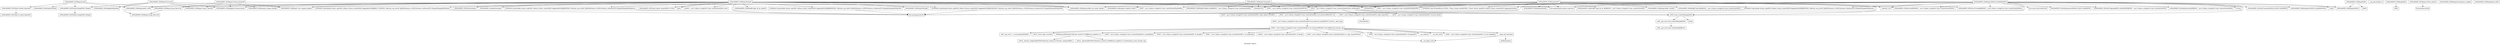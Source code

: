digraph "Call graph: respa.ll" {
	label="Call graph: respa.ll";

	Node0x5588322ca290 [shape=record,label="{_ZN9LAMMPS_NS9Integrate6ev_setEl}"];
	Node0x5588322caac0 [shape=record,label="{_ZN9LAMMPS_NS5Respa13copy_f_flevelEi}"];
	Node0x55883232e690 [shape=record,label="{_ZN9LAMMPS_NS5RespaC2EPNS_6LAMMPSEiPPc}"];
	Node0x55883232e690 -> Node0x55883229df10;
	Node0x55883232e690 -> Node0x5588323a5140;
	Node0x55883232e690 -> Node0x55883234ba90;
	Node0x55883232e690 -> Node0x5588322f34c0;
	Node0x55883232e690 -> Node0x55883229a190;
	Node0x55883232e690 -> Node0x558832331430;
	Node0x55883232e690 -> Node0x558832296640;
	Node0x55883232e690 -> Node0x55883229d900;
	Node0x55883232e690 -> Node0x55883229bb90;
	Node0x55883232e690 -> Node0x5588322b2b50;
	Node0x55883232e690 -> Node0x5588322961b0;
	Node0x55883232e690 -> Node0x5588322ffba0;
	Node0x55883232e690 -> Node0x55883229d880;
	Node0x55883232e690 -> Node0x55883229c050;
	Node0x55883232e690 -> Node0x558832413f50;
	Node0x55883232e690 -> Node0x5588324141f0;
	Node0x55883232e690 -> Node0x55883229db80;
	Node0x55883232e690 -> Node0x5588322962b0;
	Node0x55883232e690 -> Node0x5588322957e0;
	Node0x55883232e690 -> Node0x558832296a10;
	Node0x55883232e690 -> Node0x55883229bfa0;
	Node0x55883232e690 -> Node0x558832295d60;
	Node0x55883232e690 -> Node0x55883229d800;
	Node0x55883229df10 [shape=record,label="{_ZN9LAMMPS_NS9IntegrateC2EPNS_6LAMMPSEiPPc}"];
	Node0x558832331430 [shape=record,label="{_ZN9LAMMPS_NS5Error3allERKNSt7__cxx1112basic_stringIcSt11char_traitsIcESaIcEEEiS8_}"];
	Node0x5588323a5140 [shape=record,label="{_ZNSaIcEC1Ev}"];
	Node0x55883234ba90 [shape=record,label="{_ZNSt7__cxx1112basic_stringIcSt11char_traitsIcESaIcEEC2IS3_EEPKcRKS3_}"];
	Node0x55883234ba90 -> Node0x5588322f1060;
	Node0x55883234ba90 -> Node0x558832369f40;
	Node0x55883234ba90 -> Node0x5588322957e0;
	Node0x55883234ba90 -> Node0x55883233fb90;
	Node0x55883234ba90 -> Node0x5588323a8980;
	Node0x5588322e1040 [shape=record,label="{__gxx_personality_v0}"];
	Node0x558832296640 [shape=record,label="{_ZNSt7__cxx1112basic_stringIcSt11char_traitsIcESaIcEED1Ev}"];
	Node0x55883229d900 [shape=record,label="{_ZNSaIcED1Ev}"];
	Node0x5588322961b0 [shape=record,label="{_ZN9LAMMPS_NS5utils8inumericEPKciS2_bPNS_6LAMMPSE}"];
	Node0x55883229bb90 [shape=record,label="{llvm.umul.with.overflow.i64}"];
	Node0x55883229a190 [shape=record,label="{_Znam}"];
	Node0x558832295d60 [shape=record,label="{strcmp}"];
	Node0x55883229d800 [shape=record,label="{_ZN9LAMMPS_NS5utils7numericEPKciS2_bPNS_6LAMMPSE}"];
	Node0x55883229bfa0 [shape=record,label="{_ZN9LAMMPS_NS5utils8strmatchERKNSt7__cxx1112basic_stringIcSt11char_traitsIcESaIcEEES8_}"];
	Node0x558832296a10 [shape=record,label="{__dynamic_cast}"];
	Node0x5588322b4c90 [shape=record,label="{_ZN9LAMMPS_NS5Respa5setupEi}"];
	Node0x5588322b4c90 -> Node0x5588323a5140;
	Node0x5588322b4c90 -> Node0x55883234ba90;
	Node0x5588322b4c90 -> Node0x55883229d900;
	Node0x5588322b4c90 -> Node0x5588322957e0;
	Node0x5588322b4c90 -> Node0x5588322962b0;
	Node0x5588322b4c90 -> Node0x55883229db80;
	Node0x5588322b4c90 -> Node0x5588322b69b0;
	Node0x5588322b4c90 -> Node0x558832413f50;
	Node0x5588322b4c90 -> Node0x55883229c050;
	Node0x5588322b4c90 -> Node0x558832296640;
	Node0x5588322b4c90 -> Node0x5588322cd060;
	Node0x5588322b4c90 -> Node0x5588322cc140;
	Node0x5588322b4c90 -> Node0x5588322b73d0;
	Node0x5588322b4c90 -> Node0x5588322caac0;
	Node0x5588322b4c90 -> Node0x5588322aff40;
	Node0x5588322b4c90 -> Node0x5588322ca290;
	Node0x5588322b4c90 -> Node0x55883229d880;
	Node0x5588322b4c90 -> Node0x5588322c7db0;
	Node0x5588322b4c90 -> Node0x5588322c7580;
	Node0x5588322b4c90 -> Node0x5588322c6050;
	Node0x5588322b4c90 -> Node0x5588322b9400;
	Node0x5588322b4c90 -> Node0x5588322c4740;
	Node0x5588322b4c90 -> Node0x5588322c3eb0;
	Node0x5588322b4c90 -> Node0x5588322bfa30;
	Node0x5588322b4c90 -> Node0x5588322bebb0;
	Node0x5588322b4c90 -> Node0x5588322bc2b0;
	Node0x5588322b4c90 -> Node0x5588322bb440;
	Node0x5588322b4c90 -> Node0x5588322ba5c0;
	Node0x558832413f50 [shape=record,label="{_ZN3fmt6v9_lmp7vformatB5cxx11ENS0_17basic_string_viewIcEENS0_17basic_format_argsINS0_20basic_format_contextINS0_8appenderEcEEEE}"];
	Node0x55883229c050 [shape=record,label="{_ZNSt7__cxx1112basic_stringIcSt11char_traitsIcESaIcEEpLERKS4_}"];
	Node0x55883229d880 [shape=record,label="{_ZNSt7__cxx1112basic_stringIcSt11char_traitsIcESaIcEEpLEPKc}"];
	Node0x5588322ffba0 [shape=record,label="{_ZN9LAMMPS_NS5utils7logmesgEPNS_6LAMMPSERKNSt7__cxx1112basic_stringIcSt11char_traitsIcESaIcEEE}"];
	Node0x5588322b2b50 [shape=record,label="{_ZN9LAMMPS_NS5Error7warningERKNSt7__cxx1112basic_stringIcSt11char_traitsIcESaIcEEEiS8_}"];
	Node0x5588322f34c0 [shape=record,label="{_ZN9LAMMPS_NS9IntegrateD2Ev}"];
	Node0x55883229c690 [shape=record,label="{_ZN9LAMMPS_NS5RespaD2Ev}"];
	Node0x55883229c690 -> Node0x55883229a440;
	Node0x55883229c690 -> Node0x5588322f34c0;
	Node0x55883229a440 [shape=record,label="{_ZdaPv}"];
	Node0x558832318e50 [shape=record,label="{_ZN9LAMMPS_NS5RespaD0Ev}"];
	Node0x558832318e50 -> Node0x5588322b8100;
	Node0x5588322b8100 [shape=record,label="{_ZdlPv}"];
	Node0x5588322ef960 [shape=record,label="{_ZN9LAMMPS_NS5Respa4initEv}"];
	Node0x5588322ef960 -> Node0x5588322bc8e0;
	Node0x5588322ef960 -> Node0x5588323a5140;
	Node0x5588322ef960 -> Node0x55883234ba90;
	Node0x5588322ef960 -> Node0x558832296640;
	Node0x5588322ef960 -> Node0x5588322aff40;
	Node0x5588322ef960 -> Node0x5588322b2b50;
	Node0x5588322ef960 -> Node0x55883229d900;
	Node0x5588322ef960 -> Node0x558832421880;
	Node0x5588322ef960 -> Node0x5588322ade50;
	Node0x5588322ef960 -> Node0x558832331430;
	Node0x5588322ef960 -> Node0x558832296a10;
	Node0x5588322ef960 -> Node0x5588323b3090;
	Node0x5588322ef960 -> Node0x55883229d880;
	Node0x5588322ef960 -> Node0x558832413f50;
	Node0x5588322ef960 -> Node0x5588322957e0;
	Node0x5588322ef960 -> Node0x5588322962b0;
	Node0x5588322ef960 -> Node0x55883229db80;
	Node0x5588322ef960 -> Node0x5588324141f0;
	Node0x5588322bc8e0 [shape=record,label="{_ZN9LAMMPS_NS9Integrate4initEv}"];
	Node0x5588323b3090 [shape=record,label="{_ZN9LAMMPS_NS6Modify7add_fixERKNSt7__cxx1112basic_stringIcSt11char_traitsIcESaIcEEEi}"];
	Node0x5588322ade50 [shape=record,label="{_ZN9LAMMPS_NS9Integrate8ev_setupEv}"];
	Node0x558832421880 [shape=record,label="{_ZNK9LAMMPS_NS6Modify13get_fix_by_idERKNSt7__cxx1112basic_stringIcSt11char_traitsIcESaIcEEE}"];
	Node0x5588322aff40 [shape=record,label="{_ZN9LAMMPS_NS5Respa17set_compute_flagsEi}"];
	Node0x5588322e3090 [shape=record,label="{_ZN9LAMMPS_NS8Neighbor6decideEv}"];
	Node0x5588322e45a0 [shape=record,label="{_ZN9LAMMPS_NS5Respa11force_clearEv}"];
	Node0x5588322e45a0 -> Node0x5588322e54c0;
	Node0x5588322e54c0 [shape=record,label="{llvm.memset.p0.i64}"];
	Node0x5588322e6de0 [shape=record,label="{_ZN9LAMMPS_NS9Integrate12memory_usageEv}"];
	Node0x5588322dd6e0 [shape=record,label="{_ZN9LAMMPS_NS5Timer14_check_timeoutEv}"];
	Node0x5588322de560 [shape=record,label="{_ZN9LAMMPS_NS5Timer6_stampENS0_5ttypeE}"];
	Node0x5588322f1060 [shape=record,label="{_ZNSt7__cxx1112basic_stringIcSt11char_traitsIcESaIcEE13_M_local_dataEv}"];
	Node0x558832369f40 [shape=record,label="{_ZNSt7__cxx1112basic_stringIcSt11char_traitsIcESaIcEE12_Alloc_hiderC1EPcRKS3_}"];
	Node0x55883233fb90 [shape=record,label="{_ZNSt7__cxx1112basic_stringIcSt11char_traitsIcESaIcEE12_M_constructIPKcEEvT_S8_}"];
	Node0x55883233fb90 -> Node0x5588322e8a80;
	Node0x5588322957e0 [shape=record,label="{_ZNSt11char_traitsIcE6lengthEPKc}"];
	Node0x5588322957e0 -> Node0x5588322e9e10;
	Node0x5588322957e0 -> Node0x5588322ec470;
	Node0x5588323a8980 [shape=record,label="{_ZNSt7__cxx1112basic_stringIcSt11char_traitsIcESaIcEE12_Alloc_hiderD2Ev}"];
	Node0x5588323a8980 -> Node0x5588322ed800;
	Node0x5588322e8a80 [shape=record,label="{_ZNSt7__cxx1112basic_stringIcSt11char_traitsIcESaIcEE16_M_construct_auxIPKcEEvT_S8_St12__false_type}"];
	Node0x5588322e8a80 -> Node0x5588322ee680;
	Node0x5588322ee680 [shape=record,label="{_ZNSt7__cxx1112basic_stringIcSt11char_traitsIcESaIcEE12_M_constructIPKcEEvT_S8_St20forward_iterator_tag}"];
	Node0x5588322ee680 -> Node0x5588322f0720;
	Node0x5588322ee680 -> Node0x5588322f2070;
	Node0x5588322ee680 -> Node0x5588322f47b0;
	Node0x5588322ee680 -> Node0x5588322f4ec0;
	Node0x5588322ee680 -> Node0x5588322f6d40;
	Node0x5588322ee680 -> Node0x5588322f8940;
	Node0x5588322ee680 -> Node0x5588322f7240;
	Node0x5588322ee680 -> Node0x5588322f95b0;
	Node0x5588322ee680 -> Node0x5588322b68c0;
	Node0x5588322ee680 -> Node0x5588322fa0c0;
	Node0x5588322ee680 -> Node0x5588322fa600;
	Node0x5588322ee680 -> Node0x5588322fcef0;
	Node0x5588322ee680 -> Node0x558832303040;
	Node0x5588322ee680 -> Node0x55883230e810;
	Node0x5588322ba5c0 [shape=record,label="{_ZNK9LAMMPS_NS6Modify16get_fix_by_indexEi}"];
	Node0x5588322bebb0 [shape=record,label="{fputs}"];
	Node0x5588322bc2b0 [shape=record,label="{_ZNKSt7__cxx1112basic_stringIcSt11char_traitsIcESaIcEE5c_strEv}"];
	Node0x5588322bfa30 [shape=record,label="{_ZN9LAMMPS_NS5Timer13print_timeoutEP8_IO_FILE}"];
	Node0x5588322c3eb0 [shape=record,label="{_ZN9LAMMPS_NS4Atom5setupEv}"];
	Node0x5588322c4740 [shape=record,label="{_ZN9LAMMPS_NS8Neighbor10setup_binsEv}"];
	Node0x5588322c6050 [shape=record,label="{_ZN9LAMMPS_NS6Domain11image_checkEv}"];
	Node0x5588322c7580 [shape=record,label="{_ZN9LAMMPS_NS6Domain19box_too_small_checkEv}"];
	Node0x5588322c7db0 [shape=record,label="{_ZN9LAMMPS_NS5Force5setupEv}"];
	Node0x5588322cc140 [shape=record,label="{_ZN9LAMMPS_NS5Respa12sum_flevel_fEv}"];
	Node0x5588322cc140 -> Node0x5588322d5c40;
	Node0x5588322cd060 [shape=record,label="{_ZN9LAMMPS_NS6Output5setupEi}"];
	Node0x5588322d80a0 [shape=record,label="{_ZN9LAMMPS_NS5Respa13setup_minimalEi}"];
	Node0x5588322d80a0 -> Node0x5588322cc140;
	Node0x5588322d80a0 -> Node0x5588322caac0;
	Node0x5588322d80a0 -> Node0x5588322aff40;
	Node0x5588322d80a0 -> Node0x5588322ca290;
	Node0x5588322d80a0 -> Node0x5588322c4740;
	Node0x5588322d80a0 -> Node0x5588322c7580;
	Node0x5588322d80a0 -> Node0x5588322c6050;
	Node0x5588322d8cb0 [shape=record,label="{_ZN9LAMMPS_NS5Respa3runEi}"];
	Node0x5588322d8cb0 -> Node0x5588322d9a70;
	Node0x5588322d8cb0 -> Node0x5588322ca290;
	Node0x5588322d8cb0 -> Node0x5588322cc140;
	Node0x5588322d8cb0 -> Node0x5588322db2b0;
	Node0x5588322d8cb0 -> Node0x5588322dc760;
	Node0x5588322d9a70 [shape=record,label="{_ZN9LAMMPS_NS5Timer13check_timeoutEi}"];
	Node0x5588322d9a70 -> Node0x5588322dd6e0;
	Node0x5588322db2b0 [shape=record,label="{_ZN9LAMMPS_NS5Timer5stampENS0_5ttypeE}"];
	Node0x5588322db2b0 -> Node0x5588322de560;
	Node0x5588322dc760 [shape=record,label="{_ZN9LAMMPS_NS6Output5writeEl}"];
	Node0x5588322e0670 [shape=record,label="{_ZN9LAMMPS_NS5Respa7cleanupEv}"];
	Node0x5588322e0670 -> Node0x5588323a5140;
	Node0x5588322e0670 -> Node0x55883234ba90;
	Node0x5588322e0670 -> Node0x5588322e1e40;
	Node0x5588322e0670 -> Node0x558832296640;
	Node0x5588322e0670 -> Node0x55883229d900;
	Node0x5588322e0670 -> Node0x5588322c7580;
	Node0x5588322e0670 -> Node0x5588322e26d0;
	Node0x5588322e1e40 [shape=record,label="{_ZN9LAMMPS_NS6Modify10delete_fixERKNSt7__cxx1112basic_stringIcSt11char_traitsIcESaIcEEE}"];
	Node0x5588322e26d0 [shape=record,label="{_ZN9LAMMPS_NS6Update11update_timeEv}"];
	Node0x558832421bc0 [shape=record,label="{_ZN9LAMMPS_NS5Respa8reset_dtEv}"];
	Node0x558832421c40 [shape=record,label="{_ZN9LAMMPS_NS5Respa7recurseEi}"];
	Node0x558832421c40 -> Node0x5588322d5c40;
	Node0x558832421c40 -> Node0x5588322db2b0;
	Node0x558832421c40 -> Node0x5588322caac0;
	Node0x558832421c40 -> Node0x5588322aff40;
	Node0x558832421c40 -> Node0x5588322e3090;
	Node0x558832421c40 -> Node0x5588322c4740;
	Node0x5588322d5c40 [shape=record,label="{_ZN9LAMMPS_NS5Respa13copy_flevel_fEi}"];
	Node0x5588322f0720 [shape=record,label="{_ZN9__gnu_cxx17__is_null_pointerIKcEEbPT_}"];
	Node0x5588322f2070 [shape=record,label="{_ZSt19__throw_logic_errorPKc}"];
	Node0x5588322f47b0 [shape=record,label="{_ZSt8distanceIPKcENSt15iterator_traitsIT_E15difference_typeES3_S3_}"];
	Node0x5588322f47b0 -> Node0x5588323f8df0;
	Node0x5588322f47b0 -> Node0x5588323121b0;
	Node0x5588322f6d40 [shape=record,label="{_ZNSt7__cxx1112basic_stringIcSt11char_traitsIcESaIcEE7_M_dataEPc}"];
	Node0x5588322f4ec0 [shape=record,label="{_ZNSt7__cxx1112basic_stringIcSt11char_traitsIcESaIcEE9_M_createERmm}"];
	Node0x5588322f8940 [shape=record,label="{_ZNSt7__cxx1112basic_stringIcSt11char_traitsIcESaIcEE11_M_capacityEm}"];
	Node0x5588322f95b0 [shape=record,label="{_ZNSt7__cxx1112basic_stringIcSt11char_traitsIcESaIcEE13_S_copy_charsEPcPKcS7_}"];
	Node0x5588322f7240 [shape=record,label="{_ZNKSt7__cxx1112basic_stringIcSt11char_traitsIcESaIcEE7_M_dataEv}"];
	Node0x5588322b68c0 [shape=record,label="{__cxa_begin_catch}"];
	Node0x5588322fa0c0 [shape=record,label="{_ZNSt7__cxx1112basic_stringIcSt11char_traitsIcESaIcEE10_M_disposeEv}"];
	Node0x5588322fa600 [shape=record,label="{__cxa_rethrow}"];
	Node0x5588322fcef0 [shape=record,label="{__cxa_end_catch}"];
	Node0x55883230e810 [shape=record,label="{__clang_call_terminate}"];
	Node0x55883230e810 -> Node0x5588322b68c0;
	Node0x55883230e810 -> Node0x55883231a070;
	Node0x55883231a070 [shape=record,label="{_ZSt9terminatev}"];
	Node0x558832303040 [shape=record,label="{_ZNSt7__cxx1112basic_stringIcSt11char_traitsIcESaIcEE13_M_set_lengthEm}"];
	Node0x5588323121b0 [shape=record,label="{_ZSt10__distanceIPKcENSt15iterator_traitsIT_E15difference_typeES3_S3_St26random_access_iterator_tag}"];
	Node0x5588323f8df0 [shape=record,label="{_ZSt19__iterator_categoryIPKcENSt15iterator_traitsIT_E17iterator_categoryERKS3_}"];
	Node0x5588322e9e10 [shape=record,label="{_ZN9__gnu_cxx11char_traitsIcE6lengthEPKc}"];
	Node0x5588322e9e10 -> Node0x55883231b690;
	Node0x5588322ec470 [shape=record,label="{strlen}"];
	Node0x55883231b690 [shape=record,label="{_ZN9__gnu_cxx11char_traitsIcE2eqERKcS3_}"];
	Node0x5588322ed800 [shape=record,label="{_ZNSaIcED2Ev}"];
	Node0x5588324141f0 [shape=record,label="{_ZN3fmt6v9_lmp16make_format_argsINS0_20basic_format_contextINS0_8appenderEcEEJRiEEENS0_16format_arg_storeIT_JDpNSt9remove_cvINSt16remove_referenceIT0_E4typeEE4typeEEEEDpOSA_}"];
	Node0x5588324141f0 -> Node0x55883229db80;
	Node0x55883229db80 [shape=record,label="{llvm.memcpy.p0.p0.i64}"];
	Node0x5588322b69b0 [shape=record,label="{_ZN3fmt6v9_lmp16make_format_argsINS0_20basic_format_contextINS0_8appenderEcEEJRPcEEENS0_16format_arg_storeIT_JDpNSt9remove_cvINSt16remove_referenceIT0_E4typeEE4typeEEEEDpOSB_}"];
	Node0x5588322b69b0 -> Node0x55883229db80;
	Node0x5588322b73d0 [shape=record,label="{_ZN3fmt6v9_lmp16make_format_argsINS0_20basic_format_contextINS0_8appenderEcEEJRlEEENS0_16format_arg_storeIT_JDpNSt9remove_cvINSt16remove_referenceIT0_E4typeEE4typeEEEEDpOSA_}"];
	Node0x5588322b73d0 -> Node0x55883229db80;
	Node0x5588322b9400 [shape=record,label="{_ZN3fmt6v9_lmp16make_format_argsINS0_20basic_format_contextINS0_8appenderEcEEJRiRdEEENS0_16format_arg_storeIT_JDpNSt9remove_cvINSt16remove_referenceIT0_E4typeEE4typeEEEEDpOSB_}"];
	Node0x5588322b9400 -> Node0x55883229db80;
	Node0x5588322bb440 [shape=record,label="{_ZN3fmt6v9_lmp16make_format_argsINS0_20basic_format_contextINS0_8appenderEcEEJRiRPcS7_EEENS0_16format_arg_storeIT_JDpNSt9remove_cvINSt16remove_referenceIT0_E4typeEE4typeEEEEDpOSC_}"];
	Node0x5588322bb440 -> Node0x55883229db80;
	Node0x5588322962b0 [shape=record,label="{llvm.experimental.noalias.scope.decl}"];
}
